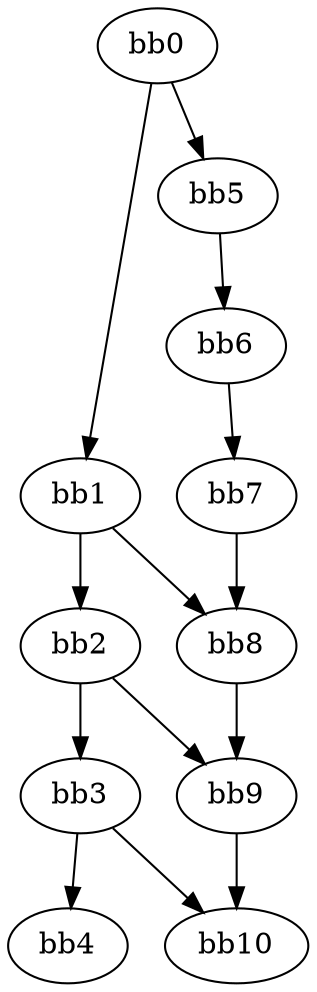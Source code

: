 digraph {
    0 [ label = "bb0\l" ]
    1 [ label = "bb1\l" ]
    2 [ label = "bb2\l" ]
    3 [ label = "bb3\l" ]
    4 [ label = "bb4\l" ]
    5 [ label = "bb5\l" ]
    6 [ label = "bb6\l" ]
    7 [ label = "bb7\l" ]
    8 [ label = "bb8\l" ]
    9 [ label = "bb9\l" ]
    10 [ label = "bb10\l" ]
    0 -> 1 [ ]
    0 -> 5 [ ]
    1 -> 2 [ ]
    1 -> 8 [ ]
    2 -> 3 [ ]
    2 -> 9 [ ]
    3 -> 4 [ ]
    3 -> 10 [ ]
    5 -> 6 [ ]
    6 -> 7 [ ]
    7 -> 8 [ ]
    8 -> 9 [ ]
    9 -> 10 [ ]
}

